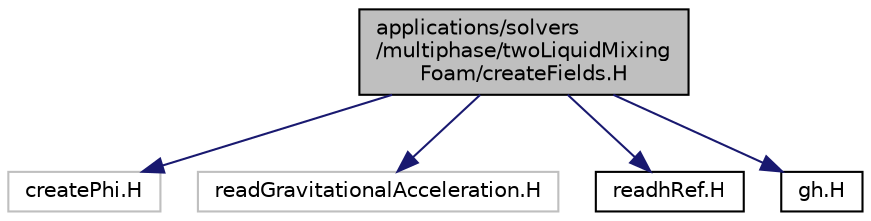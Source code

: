 digraph "applications/solvers/multiphase/twoLiquidMixingFoam/createFields.H"
{
  bgcolor="transparent";
  edge [fontname="Helvetica",fontsize="10",labelfontname="Helvetica",labelfontsize="10"];
  node [fontname="Helvetica",fontsize="10",shape=record];
  Node0 [label="applications/solvers\l/multiphase/twoLiquidMixing\lFoam/createFields.H",height=0.2,width=0.4,color="black", fillcolor="grey75", style="filled", fontcolor="black"];
  Node0 -> Node1 [color="midnightblue",fontsize="10",style="solid",fontname="Helvetica"];
  Node1 [label="createPhi.H",height=0.2,width=0.4,color="grey75"];
  Node0 -> Node2 [color="midnightblue",fontsize="10",style="solid",fontname="Helvetica"];
  Node2 [label="readGravitationalAcceleration.H",height=0.2,width=0.4,color="grey75"];
  Node0 -> Node3 [color="midnightblue",fontsize="10",style="solid",fontname="Helvetica"];
  Node3 [label="readhRef.H",height=0.2,width=0.4,color="black",URL="$a01340.html"];
  Node0 -> Node4 [color="midnightblue",fontsize="10",style="solid",fontname="Helvetica"];
  Node4 [label="gh.H",height=0.2,width=0.4,color="black",URL="$a01331.html"];
}
